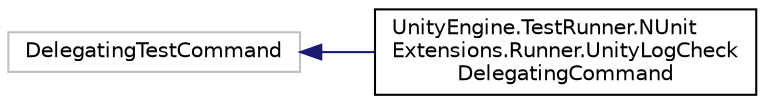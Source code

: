 digraph "Graphical Class Hierarchy"
{
 // LATEX_PDF_SIZE
  edge [fontname="Helvetica",fontsize="10",labelfontname="Helvetica",labelfontsize="10"];
  node [fontname="Helvetica",fontsize="10",shape=record];
  rankdir="LR";
  Node539 [label="DelegatingTestCommand",height=0.2,width=0.4,color="grey75", fillcolor="white", style="filled",tooltip=" "];
  Node539 -> Node0 [dir="back",color="midnightblue",fontsize="10",style="solid",fontname="Helvetica"];
  Node0 [label="UnityEngine.TestRunner.NUnit\lExtensions.Runner.UnityLogCheck\lDelegatingCommand",height=0.2,width=0.4,color="black", fillcolor="white", style="filled",URL="$class_unity_engine_1_1_test_runner_1_1_n_unit_extensions_1_1_runner_1_1_unity_log_check_delegating_command.html",tooltip=" "];
}
